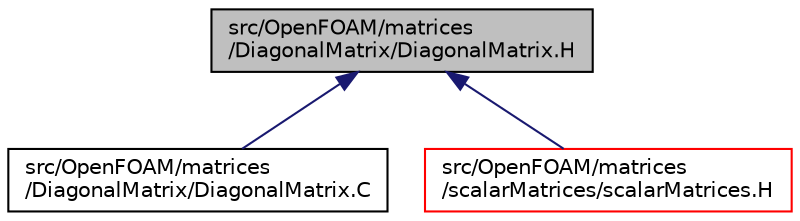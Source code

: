 digraph "src/OpenFOAM/matrices/DiagonalMatrix/DiagonalMatrix.H"
{
  bgcolor="transparent";
  edge [fontname="Helvetica",fontsize="10",labelfontname="Helvetica",labelfontsize="10"];
  node [fontname="Helvetica",fontsize="10",shape=record];
  Node1 [label="src/OpenFOAM/matrices\l/DiagonalMatrix/DiagonalMatrix.H",height=0.2,width=0.4,color="black", fillcolor="grey75", style="filled" fontcolor="black"];
  Node1 -> Node2 [dir="back",color="midnightblue",fontsize="10",style="solid",fontname="Helvetica"];
  Node2 [label="src/OpenFOAM/matrices\l/DiagonalMatrix/DiagonalMatrix.C",height=0.2,width=0.4,color="black",URL="$DiagonalMatrix_8C.html"];
  Node1 -> Node3 [dir="back",color="midnightblue",fontsize="10",style="solid",fontname="Helvetica"];
  Node3 [label="src/OpenFOAM/matrices\l/scalarMatrices/scalarMatrices.H",height=0.2,width=0.4,color="red",URL="$scalarMatrices_8H.html"];
}
